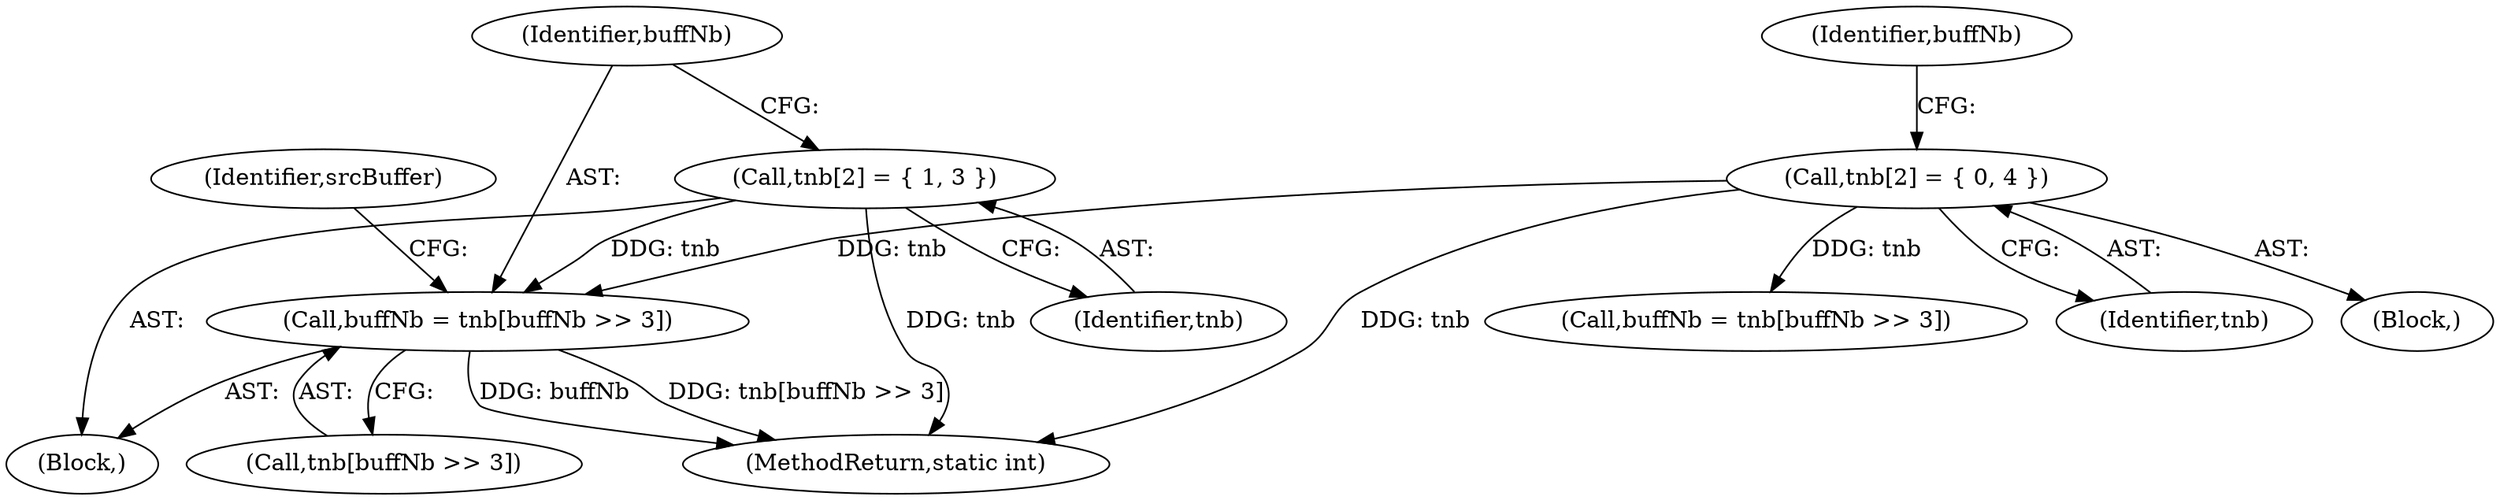 digraph "0_zstd_3e5cdf1b6a85843e991d7d10f6a2567c15580da0_3@array" {
"1000460" [label="(Call,buffNb = tnb[buffNb >> 3])"];
"1000458" [label="(Call,tnb[2] = { 1, 3 })"];
"1000470" [label="(Call,tnb[2] = { 0, 4 })"];
"1000460" [label="(Call,buffNb = tnb[buffNb >> 3])"];
"1001475" [label="(MethodReturn,static int)"];
"1000473" [label="(Identifier,buffNb)"];
"1000480" [label="(Identifier,srcBuffer)"];
"1000462" [label="(Call,tnb[buffNb >> 3])"];
"1000458" [label="(Call,tnb[2] = { 1, 3 })"];
"1000461" [label="(Identifier,buffNb)"];
"1000459" [label="(Identifier,tnb)"];
"1000472" [label="(Call,buffNb = tnb[buffNb >> 3])"];
"1000470" [label="(Call,tnb[2] = { 0, 4 })"];
"1000471" [label="(Identifier,tnb)"];
"1000468" [label="(Block,)"];
"1000456" [label="(Block,)"];
"1000460" -> "1000456"  [label="AST: "];
"1000460" -> "1000462"  [label="CFG: "];
"1000461" -> "1000460"  [label="AST: "];
"1000462" -> "1000460"  [label="AST: "];
"1000480" -> "1000460"  [label="CFG: "];
"1000460" -> "1001475"  [label="DDG: buffNb"];
"1000460" -> "1001475"  [label="DDG: tnb[buffNb >> 3]"];
"1000458" -> "1000460"  [label="DDG: tnb"];
"1000470" -> "1000460"  [label="DDG: tnb"];
"1000458" -> "1000456"  [label="AST: "];
"1000458" -> "1000459"  [label="CFG: "];
"1000459" -> "1000458"  [label="AST: "];
"1000461" -> "1000458"  [label="CFG: "];
"1000458" -> "1001475"  [label="DDG: tnb"];
"1000470" -> "1000468"  [label="AST: "];
"1000470" -> "1000471"  [label="CFG: "];
"1000471" -> "1000470"  [label="AST: "];
"1000473" -> "1000470"  [label="CFG: "];
"1000470" -> "1001475"  [label="DDG: tnb"];
"1000470" -> "1000472"  [label="DDG: tnb"];
}
